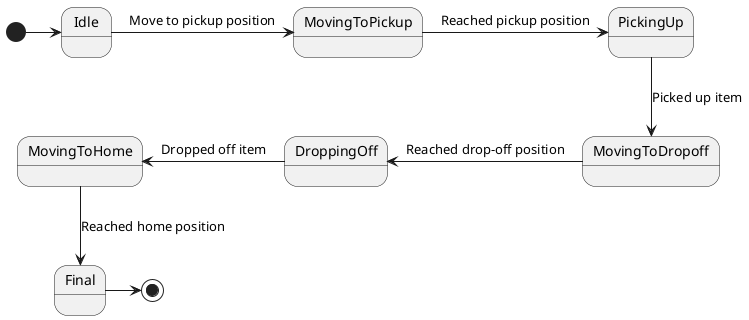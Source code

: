 @startuml

[*] -> Idle
Idle -> MovingToPickup : Move to pickup position
MovingToPickup -> PickingUp : Reached pickup position
PickingUp --> MovingToDropoff : Picked up item
MovingToDropoff -left-> DroppingOff : Reached drop-off position
DroppingOff -left-> MovingToHome : Dropped off item
MovingToHome --> Final : Reached home position
Final -> [*]

@enduml
